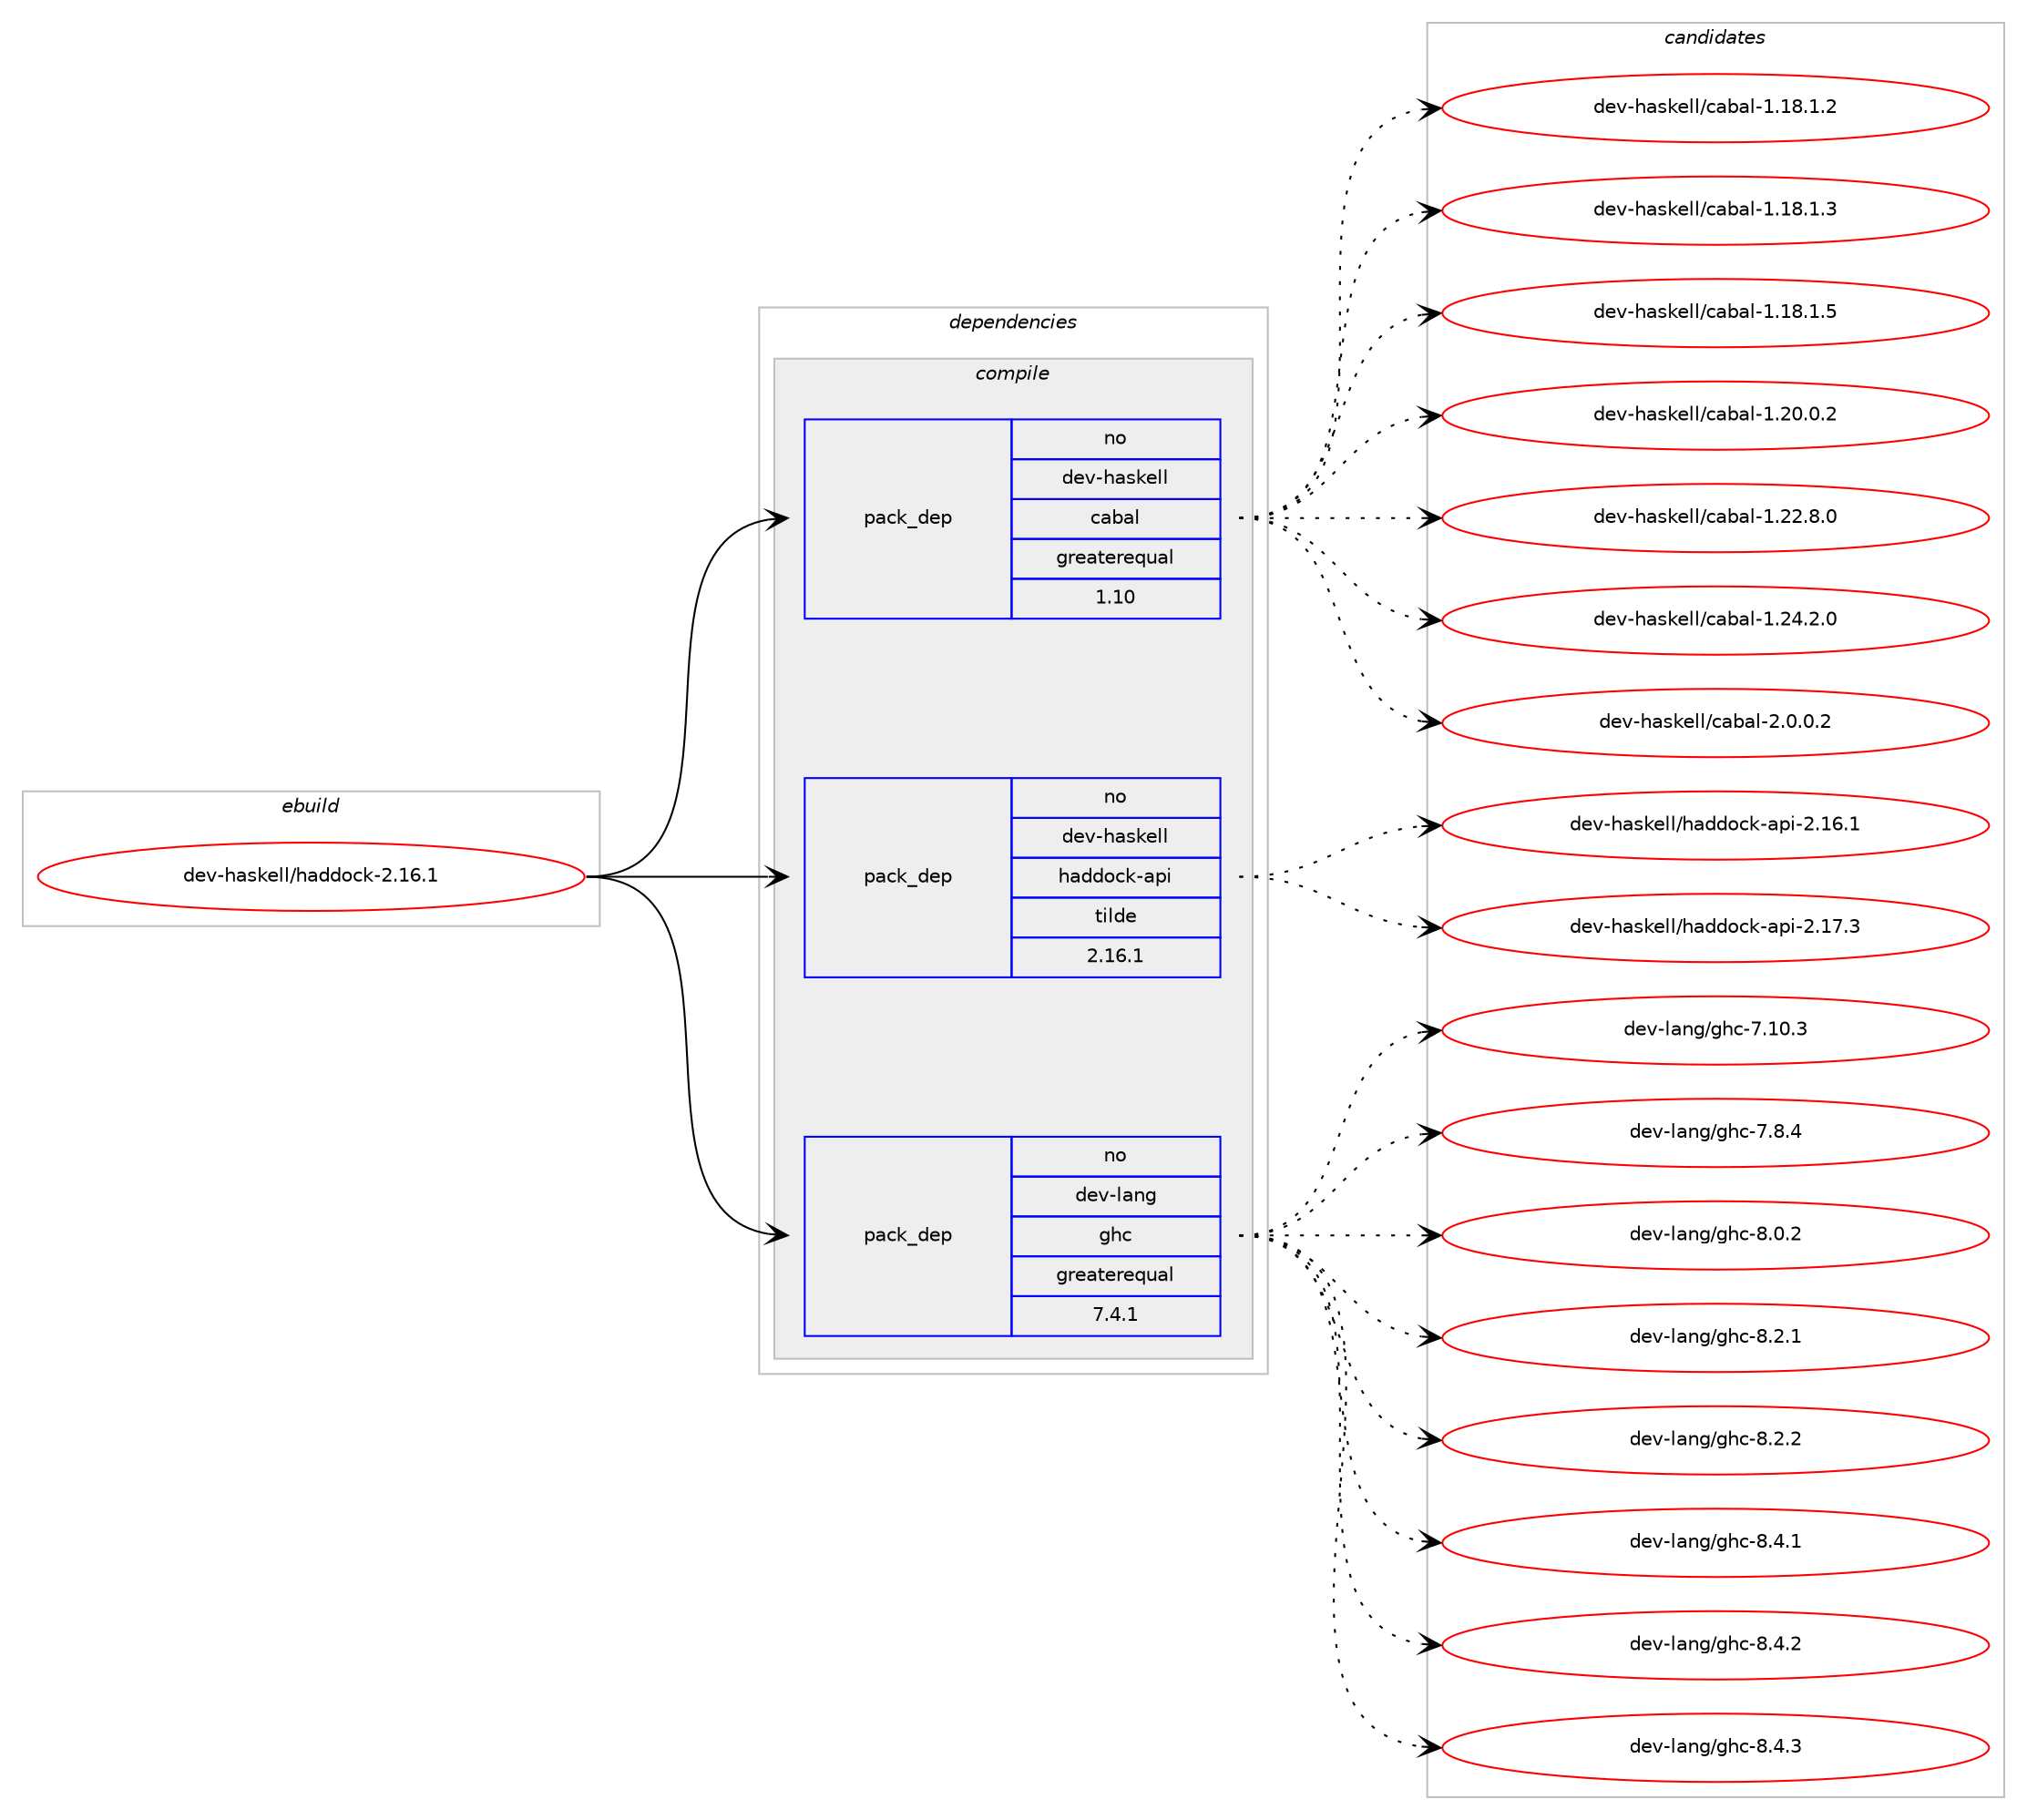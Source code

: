 digraph prolog {

# *************
# Graph options
# *************

newrank=true;
concentrate=true;
compound=true;
graph [rankdir=LR,fontname=Helvetica,fontsize=10,ranksep=1.5];#, ranksep=2.5, nodesep=0.2];
edge  [arrowhead=vee];
node  [fontname=Helvetica,fontsize=10];

# **********
# The ebuild
# **********

subgraph cluster_leftcol {
color=gray;
rank=same;
label=<<i>ebuild</i>>;
id [label="dev-haskell/haddock-2.16.1", color=red, width=4, href="../dev-haskell/haddock-2.16.1.svg"];
}

# ****************
# The dependencies
# ****************

subgraph cluster_midcol {
color=gray;
label=<<i>dependencies</i>>;
subgraph cluster_compile {
fillcolor="#eeeeee";
style=filled;
label=<<i>compile</i>>;
subgraph pack952260 {
dependency1333502 [label=<<TABLE BORDER="0" CELLBORDER="1" CELLSPACING="0" CELLPADDING="4" WIDTH="220"><TR><TD ROWSPAN="6" CELLPADDING="30">pack_dep</TD></TR><TR><TD WIDTH="110">no</TD></TR><TR><TD>dev-haskell</TD></TR><TR><TD>cabal</TD></TR><TR><TD>greaterequal</TD></TR><TR><TD>1.10</TD></TR></TABLE>>, shape=none, color=blue];
}
id:e -> dependency1333502:w [weight=20,style="solid",arrowhead="vee"];
subgraph pack952261 {
dependency1333503 [label=<<TABLE BORDER="0" CELLBORDER="1" CELLSPACING="0" CELLPADDING="4" WIDTH="220"><TR><TD ROWSPAN="6" CELLPADDING="30">pack_dep</TD></TR><TR><TD WIDTH="110">no</TD></TR><TR><TD>dev-haskell</TD></TR><TR><TD>haddock-api</TD></TR><TR><TD>tilde</TD></TR><TR><TD>2.16.1</TD></TR></TABLE>>, shape=none, color=blue];
}
id:e -> dependency1333503:w [weight=20,style="solid",arrowhead="vee"];
subgraph pack952262 {
dependency1333504 [label=<<TABLE BORDER="0" CELLBORDER="1" CELLSPACING="0" CELLPADDING="4" WIDTH="220"><TR><TD ROWSPAN="6" CELLPADDING="30">pack_dep</TD></TR><TR><TD WIDTH="110">no</TD></TR><TR><TD>dev-lang</TD></TR><TR><TD>ghc</TD></TR><TR><TD>greaterequal</TD></TR><TR><TD>7.4.1</TD></TR></TABLE>>, shape=none, color=blue];
}
id:e -> dependency1333504:w [weight=20,style="solid",arrowhead="vee"];
}
subgraph cluster_compileandrun {
fillcolor="#eeeeee";
style=filled;
label=<<i>compile and run</i>>;
}
subgraph cluster_run {
fillcolor="#eeeeee";
style=filled;
label=<<i>run</i>>;
}
}

# **************
# The candidates
# **************

subgraph cluster_choices {
rank=same;
color=gray;
label=<<i>candidates</i>>;

subgraph choice952260 {
color=black;
nodesep=1;
choice10010111845104971151071011081084799979897108454946495646494650 [label="dev-haskell/cabal-1.18.1.2", color=red, width=4,href="../dev-haskell/cabal-1.18.1.2.svg"];
choice10010111845104971151071011081084799979897108454946495646494651 [label="dev-haskell/cabal-1.18.1.3", color=red, width=4,href="../dev-haskell/cabal-1.18.1.3.svg"];
choice10010111845104971151071011081084799979897108454946495646494653 [label="dev-haskell/cabal-1.18.1.5", color=red, width=4,href="../dev-haskell/cabal-1.18.1.5.svg"];
choice10010111845104971151071011081084799979897108454946504846484650 [label="dev-haskell/cabal-1.20.0.2", color=red, width=4,href="../dev-haskell/cabal-1.20.0.2.svg"];
choice10010111845104971151071011081084799979897108454946505046564648 [label="dev-haskell/cabal-1.22.8.0", color=red, width=4,href="../dev-haskell/cabal-1.22.8.0.svg"];
choice10010111845104971151071011081084799979897108454946505246504648 [label="dev-haskell/cabal-1.24.2.0", color=red, width=4,href="../dev-haskell/cabal-1.24.2.0.svg"];
choice100101118451049711510710110810847999798971084550464846484650 [label="dev-haskell/cabal-2.0.0.2", color=red, width=4,href="../dev-haskell/cabal-2.0.0.2.svg"];
dependency1333502:e -> choice10010111845104971151071011081084799979897108454946495646494650:w [style=dotted,weight="100"];
dependency1333502:e -> choice10010111845104971151071011081084799979897108454946495646494651:w [style=dotted,weight="100"];
dependency1333502:e -> choice10010111845104971151071011081084799979897108454946495646494653:w [style=dotted,weight="100"];
dependency1333502:e -> choice10010111845104971151071011081084799979897108454946504846484650:w [style=dotted,weight="100"];
dependency1333502:e -> choice10010111845104971151071011081084799979897108454946505046564648:w [style=dotted,weight="100"];
dependency1333502:e -> choice10010111845104971151071011081084799979897108454946505246504648:w [style=dotted,weight="100"];
dependency1333502:e -> choice100101118451049711510710110810847999798971084550464846484650:w [style=dotted,weight="100"];
}
subgraph choice952261 {
color=black;
nodesep=1;
choice1001011184510497115107101108108471049710010011199107459711210545504649544649 [label="dev-haskell/haddock-api-2.16.1", color=red, width=4,href="../dev-haskell/haddock-api-2.16.1.svg"];
choice1001011184510497115107101108108471049710010011199107459711210545504649554651 [label="dev-haskell/haddock-api-2.17.3", color=red, width=4,href="../dev-haskell/haddock-api-2.17.3.svg"];
dependency1333503:e -> choice1001011184510497115107101108108471049710010011199107459711210545504649544649:w [style=dotted,weight="100"];
dependency1333503:e -> choice1001011184510497115107101108108471049710010011199107459711210545504649554651:w [style=dotted,weight="100"];
}
subgraph choice952262 {
color=black;
nodesep=1;
choice1001011184510897110103471031049945554649484651 [label="dev-lang/ghc-7.10.3", color=red, width=4,href="../dev-lang/ghc-7.10.3.svg"];
choice10010111845108971101034710310499455546564652 [label="dev-lang/ghc-7.8.4", color=red, width=4,href="../dev-lang/ghc-7.8.4.svg"];
choice10010111845108971101034710310499455646484650 [label="dev-lang/ghc-8.0.2", color=red, width=4,href="../dev-lang/ghc-8.0.2.svg"];
choice10010111845108971101034710310499455646504649 [label="dev-lang/ghc-8.2.1", color=red, width=4,href="../dev-lang/ghc-8.2.1.svg"];
choice10010111845108971101034710310499455646504650 [label="dev-lang/ghc-8.2.2", color=red, width=4,href="../dev-lang/ghc-8.2.2.svg"];
choice10010111845108971101034710310499455646524649 [label="dev-lang/ghc-8.4.1", color=red, width=4,href="../dev-lang/ghc-8.4.1.svg"];
choice10010111845108971101034710310499455646524650 [label="dev-lang/ghc-8.4.2", color=red, width=4,href="../dev-lang/ghc-8.4.2.svg"];
choice10010111845108971101034710310499455646524651 [label="dev-lang/ghc-8.4.3", color=red, width=4,href="../dev-lang/ghc-8.4.3.svg"];
dependency1333504:e -> choice1001011184510897110103471031049945554649484651:w [style=dotted,weight="100"];
dependency1333504:e -> choice10010111845108971101034710310499455546564652:w [style=dotted,weight="100"];
dependency1333504:e -> choice10010111845108971101034710310499455646484650:w [style=dotted,weight="100"];
dependency1333504:e -> choice10010111845108971101034710310499455646504649:w [style=dotted,weight="100"];
dependency1333504:e -> choice10010111845108971101034710310499455646504650:w [style=dotted,weight="100"];
dependency1333504:e -> choice10010111845108971101034710310499455646524649:w [style=dotted,weight="100"];
dependency1333504:e -> choice10010111845108971101034710310499455646524650:w [style=dotted,weight="100"];
dependency1333504:e -> choice10010111845108971101034710310499455646524651:w [style=dotted,weight="100"];
}
}

}
